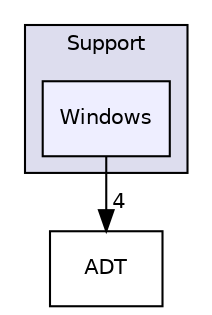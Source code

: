 digraph "include/llvm/Support/Windows" {
  bgcolor=transparent;
  compound=true
  node [ fontsize="10", fontname="Helvetica"];
  edge [ labelfontsize="10", labelfontname="Helvetica"];
  subgraph clusterdir_ae1e398ac700924fa434b51c248a5531 {
    graph [ bgcolor="#ddddee", pencolor="black", label="Support" fontname="Helvetica", fontsize="10", URL="dir_ae1e398ac700924fa434b51c248a5531.html"]
  dir_4d6e3ab4e36e03bf1b9164b4b5d23cdd [shape=box, label="Windows", style="filled", fillcolor="#eeeeff", pencolor="black", URL="dir_4d6e3ab4e36e03bf1b9164b4b5d23cdd.html"];
  }
  dir_32453792af2ba70c54e3ccae3a790d1b [shape=box label="ADT" URL="dir_32453792af2ba70c54e3ccae3a790d1b.html"];
  dir_4d6e3ab4e36e03bf1b9164b4b5d23cdd->dir_32453792af2ba70c54e3ccae3a790d1b [headlabel="4", labeldistance=1.5 headhref="dir_000302_000007.html"];
}
